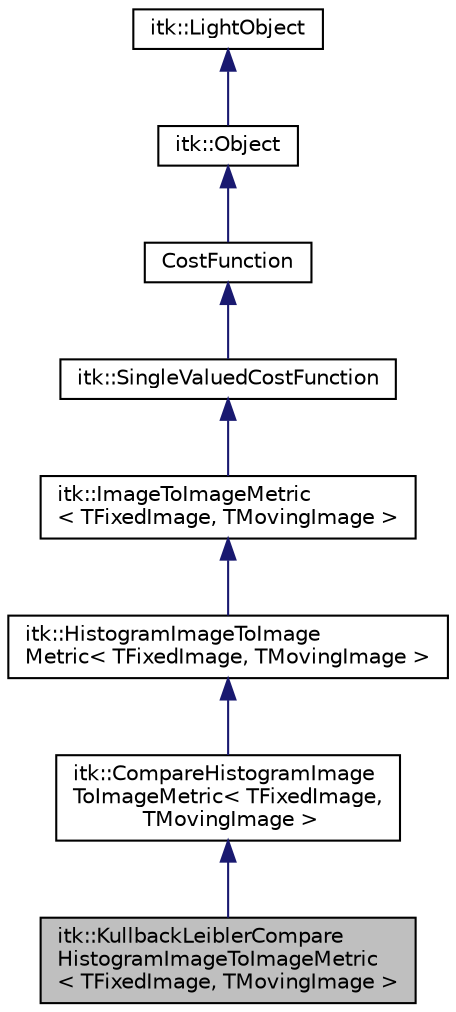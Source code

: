 digraph "itk::KullbackLeiblerCompareHistogramImageToImageMetric&lt; TFixedImage, TMovingImage &gt;"
{
 // LATEX_PDF_SIZE
  edge [fontname="Helvetica",fontsize="10",labelfontname="Helvetica",labelfontsize="10"];
  node [fontname="Helvetica",fontsize="10",shape=record];
  Node1 [label="itk::KullbackLeiblerCompare\lHistogramImageToImageMetric\l\< TFixedImage, TMovingImage \>",height=0.2,width=0.4,color="black", fillcolor="grey75", style="filled", fontcolor="black",tooltip="Computes the Kubler Lieblach(KL) metric between the histogram of the two images to be registered and ..."];
  Node2 -> Node1 [dir="back",color="midnightblue",fontsize="10",style="solid",fontname="Helvetica"];
  Node2 [label="itk::CompareHistogramImage\lToImageMetric\< TFixedImage,\l TMovingImage \>",height=0.2,width=0.4,color="black", fillcolor="white", style="filled",URL="$classitk_1_1CompareHistogramImageToImageMetric.html",tooltip="Compares Histograms between two images to be registered to a Training Histogram."];
  Node3 -> Node2 [dir="back",color="midnightblue",fontsize="10",style="solid",fontname="Helvetica"];
  Node3 [label="itk::HistogramImageToImage\lMetric\< TFixedImage, TMovingImage \>",height=0.2,width=0.4,color="black", fillcolor="white", style="filled",URL="$classitk_1_1HistogramImageToImageMetric.html",tooltip="Computes similarity between two objects to be registered."];
  Node4 -> Node3 [dir="back",color="midnightblue",fontsize="10",style="solid",fontname="Helvetica"];
  Node4 [label="itk::ImageToImageMetric\l\< TFixedImage, TMovingImage \>",height=0.2,width=0.4,color="black", fillcolor="white", style="filled",URL="$classitk_1_1ImageToImageMetric.html",tooltip="Computes similarity between regions of two images."];
  Node5 -> Node4 [dir="back",color="midnightblue",fontsize="10",style="solid",fontname="Helvetica"];
  Node5 [label="itk::SingleValuedCostFunction",height=0.2,width=0.4,color="black", fillcolor="white", style="filled",URL="$classitk_1_1SingleValuedCostFunction.html",tooltip="This class is a base for the CostFunctions returning a single value."];
  Node6 -> Node5 [dir="back",color="midnightblue",fontsize="10",style="solid",fontname="Helvetica"];
  Node6 [label="CostFunction",height=0.2,width=0.4,color="black", fillcolor="white", style="filled",URL="$classitk_1_1CostFunctionTemplate.html",tooltip=" "];
  Node7 -> Node6 [dir="back",color="midnightblue",fontsize="10",style="solid",fontname="Helvetica"];
  Node7 [label="itk::Object",height=0.2,width=0.4,color="black", fillcolor="white", style="filled",URL="$classitk_1_1Object.html",tooltip="Base class for most ITK classes."];
  Node8 -> Node7 [dir="back",color="midnightblue",fontsize="10",style="solid",fontname="Helvetica"];
  Node8 [label="itk::LightObject",height=0.2,width=0.4,color="black", fillcolor="white", style="filled",URL="$classitk_1_1LightObject.html",tooltip="Light weight base class for most itk classes."];
}
